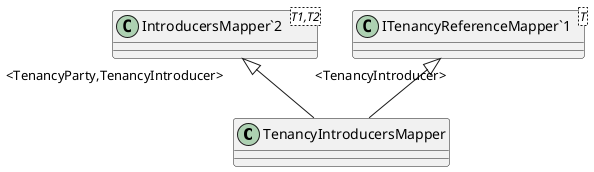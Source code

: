 @startuml
class TenancyIntroducersMapper {
}
class "IntroducersMapper`2"<T1,T2> {
}
class "ITenancyReferenceMapper`1"<T> {
}
"IntroducersMapper`2" "<TenancyParty,TenancyIntroducer>" <|-- TenancyIntroducersMapper
"ITenancyReferenceMapper`1" "<TenancyIntroducer>" <|-- TenancyIntroducersMapper
@enduml
